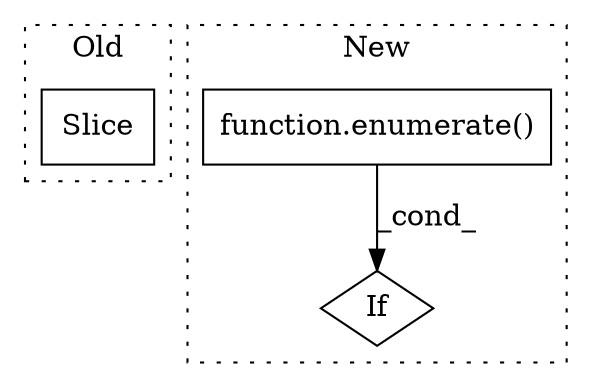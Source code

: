 digraph G {
subgraph cluster0 {
1 [label="Slice" a="80" s="6752" l="18" shape="box"];
label = "Old";
style="dotted";
}
subgraph cluster1 {
2 [label="function.enumerate()" a="75" s="7174,7201" l="10,1" shape="box"];
3 [label="If" a="96" s="7240" l="3" shape="diamond"];
label = "New";
style="dotted";
}
2 -> 3 [label="_cond_"];
}